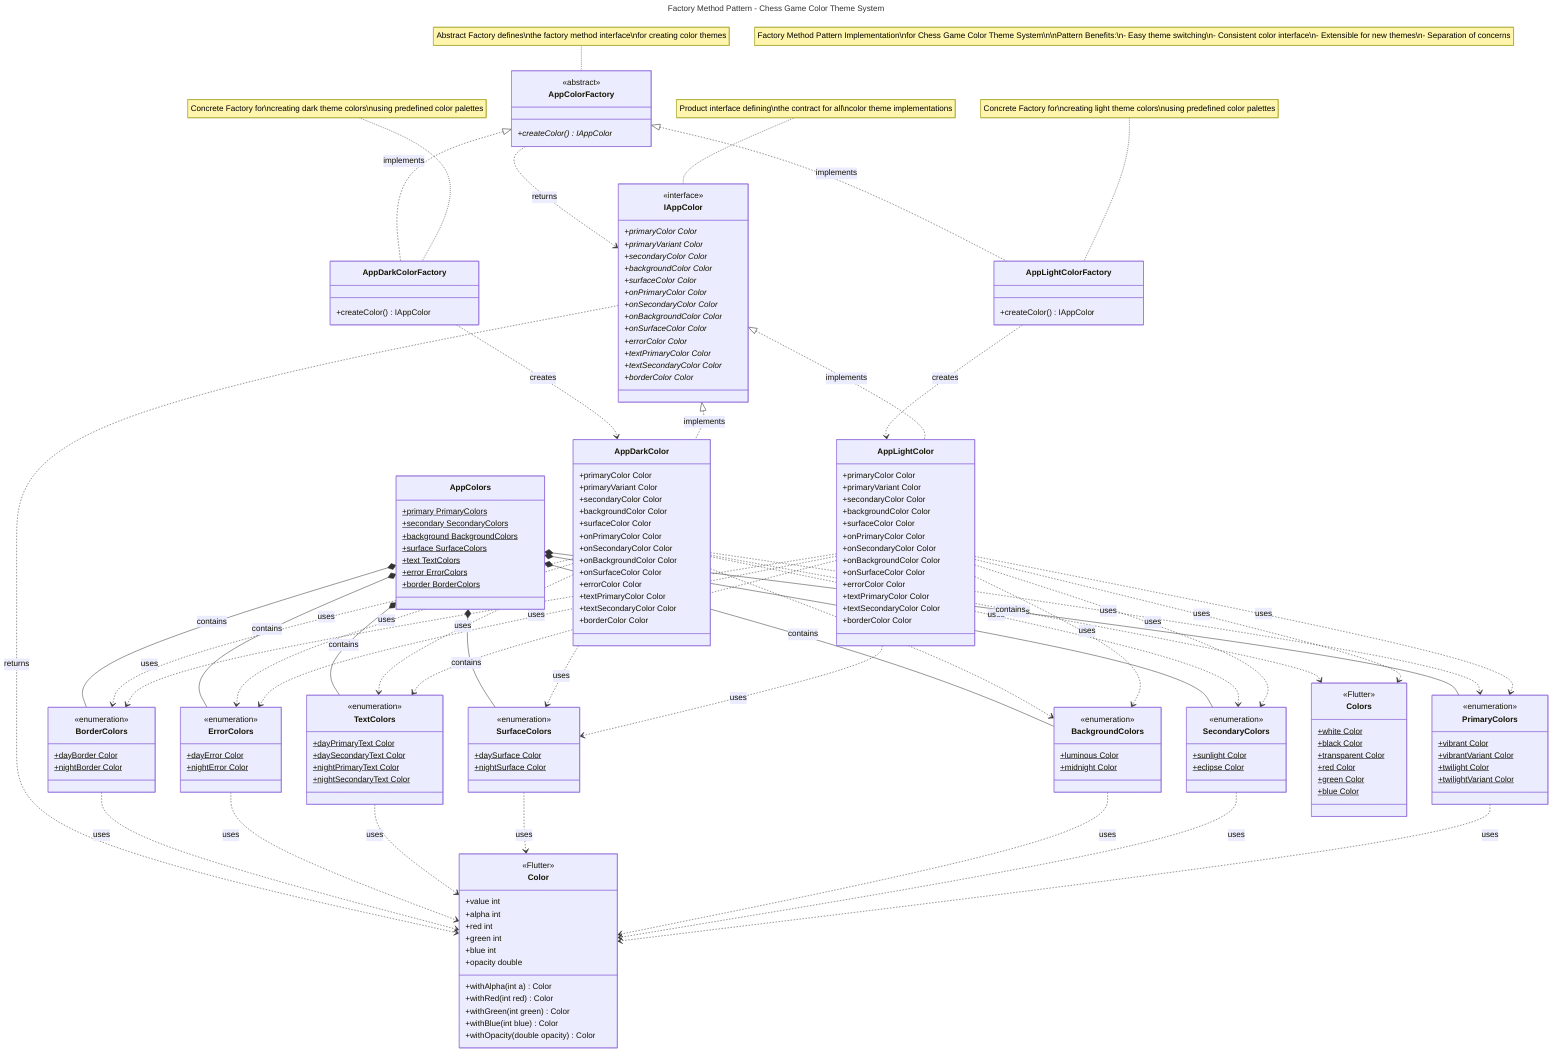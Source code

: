 ---
title: Factory Method Pattern - Chess Game Color Theme System
query: hãy tạo sơ đồ lớp cho các thành phần chính trong mẫu thiết kế factory method
  có trong thư mục trên, chỉ giữ lại các lớp liên quan đến mẫu
references:
  - "File: /lib/theme/color"
generationTime: 2025-06-22T13:42:11.453Z
---
classDiagram
    %% Factory Method Pattern Core Components
    class AppColorFactory {
        <<abstract>>
        +createColor() IAppColor*
    }
    
    class AppLightColorFactory {
        +createColor() IAppColor
    }
    
    class AppDarkColorFactory {
        +createColor() IAppColor
    }
    
    %% Product Interface and Implementations
    class IAppColor {
        <<interface>>
        +primaryColor Color*
        +primaryVariant Color*
        +secondaryColor Color*
        +backgroundColor Color*
        +surfaceColor Color*
        +onPrimaryColor Color*
        +onSecondaryColor Color*
        +onBackgroundColor Color*
        +onSurfaceColor Color*
        +errorColor Color*
        +textPrimaryColor Color*
        +textSecondaryColor Color*
        +borderColor Color*
    }
    
    class AppLightColor {
        +primaryColor Color
        +primaryVariant Color
        +secondaryColor Color
        +backgroundColor Color
        +surfaceColor Color
        +onPrimaryColor Color
        +onSecondaryColor Color
        +onBackgroundColor Color
        +onSurfaceColor Color
        +errorColor Color
        +textPrimaryColor Color
        +textSecondaryColor Color
        +borderColor Color
    }
    
    class AppDarkColor {
        +primaryColor Color
        +primaryVariant Color
        +secondaryColor Color
        +backgroundColor Color
        +surfaceColor Color
        +onPrimaryColor Color
        +onSecondaryColor Color
        +onBackgroundColor Color
        +onSurfaceColor Color
        +errorColor Color
        +textPrimaryColor Color
        +textSecondaryColor Color
        +borderColor Color
    }
    
    %% Color Palette Classes
    class PrimaryColors {
        <<enumeration>>
        +vibrant Color$
        +vibrantVariant Color$
        +twilight Color$
        +twilightVariant Color$
    }
    
    class SecondaryColors {
        <<enumeration>>
        +sunlight Color$
        +eclipse Color$
    }
    
    class BackgroundColors {
        <<enumeration>>
        +luminous Color$
        +midnight Color$
    }
    
    class SurfaceColors {
        <<enumeration>>
        +daySurface Color$
        +nightSurface Color$
    }
    
    class TextColors {
        <<enumeration>>
        +dayPrimaryText Color$
        +daySecondaryText Color$
        +nightPrimaryText Color$
        +nightSecondaryText Color$
    }
    
    class ErrorColors {
        <<enumeration>>
        +dayError Color$
        +nightError Color$
    }
    
    class BorderColors {
        <<enumeration>>
        +dayBorder Color$
        +nightBorder Color$
    }
    
    class AppColors {
        +primary PrimaryColors$
        +secondary SecondaryColors$
        +background BackgroundColors$
        +surface SurfaceColors$
        +text TextColors$
        +error ErrorColors$
        +border BorderColors$
    }
    
    %% Flutter Framework Dependencies
    class Color {
        <<Flutter>>
        +value int
        +alpha int
        +red int
        +green int
        +blue int
        +opacity double
        +withAlpha(int a) Color
        +withRed(int red) Color
        +withGreen(int green) Color
        +withBlue(int blue) Color
        +withOpacity(double opacity) Color
    }
    
    class Colors {
        <<Flutter>>
        +white Color$
        +black Color$
        +transparent Color$
        +red Color$
        +green Color$
        +blue Color$
    }
    
    %% Factory Method Pattern Relationships
    AppColorFactory <|.. AppLightColorFactory : implements
    AppColorFactory <|.. AppDarkColorFactory : implements
    
    %% Product Relationships
    IAppColor <|.. AppLightColor : implements
    IAppColor <|.. AppDarkColor : implements
    
    %% Factory Creates Product
    AppLightColorFactory ..> AppLightColor : creates
    AppDarkColorFactory ..> AppDarkColor : creates
    
    %% Color Dependencies
    AppLightColor ..> PrimaryColors : uses
    AppLightColor ..> SecondaryColors : uses
    AppLightColor ..> BackgroundColors : uses
    AppLightColor ..> SurfaceColors : uses
    AppLightColor ..> TextColors : uses
    AppLightColor ..> ErrorColors : uses
    AppLightColor ..> BorderColors : uses
    AppLightColor ..> Colors : uses
    
    AppDarkColor ..> PrimaryColors : uses
    AppDarkColor ..> SecondaryColors : uses
    AppDarkColor ..> BackgroundColors : uses
    AppDarkColor ..> SurfaceColors : uses
    AppDarkColor ..> TextColors : uses
    AppDarkColor ..> ErrorColors : uses
    AppDarkColor ..> BorderColors : uses
    AppDarkColor ..> Colors : uses
    
    %% Color Template Aggregation
    AppColors *-- PrimaryColors : contains
    AppColors *-- SecondaryColors : contains
    AppColors *-- BackgroundColors : contains
    AppColors *-- SurfaceColors : contains
    AppColors *-- TextColors : contains
    AppColors *-- ErrorColors : contains
    AppColors *-- BorderColors : contains
    
    %% All color classes depend on Flutter's Color
    PrimaryColors ..> Color : uses
    SecondaryColors ..> Color : uses
    BackgroundColors ..> Color : uses
    SurfaceColors ..> Color : uses
    TextColors ..> Color : uses
    ErrorColors ..> Color : uses
    BorderColors ..> Color : uses
    
    %% Return type relationships
    AppColorFactory ..> IAppColor : returns
    IAppColor ..> Color : returns
    
    %% Notes for pattern explanation
    note for AppColorFactory "Abstract Factory defines\nthe factory method interface\nfor creating color themes"
    
    note for IAppColor "Product interface defining\nthe contract for all\ncolor theme implementations"
    
    note for AppLightColorFactory "Concrete Factory for\ncreating light theme colors\nusing predefined color palettes"
    
    note for AppDarkColorFactory "Concrete Factory for\ncreating dark theme colors\nusing predefined color palettes"
    
    note "Factory Method Pattern Implementation\nfor Chess Game Color Theme System\n\nPattern Benefits:\n- Easy theme switching\n- Consistent color interface\n- Extensible for new themes\n- Separation of concerns"
    
    %% Styling for better visualization
    classDef factoryClass fill:#E3F2FD,stroke:#1976D2,stroke-width:3px,color:#000
    classDef productClass fill:#F3E5F5,stroke:#7B1FA2,stroke-width:3px,color:#000
    classDef colorClass fill:#E8F5E8,stroke:#388E3C,stroke-width:2px,color:#000
    classDef flutterClass fill:#FFF3E0,stroke:#F57C00,stroke-width:2px,color:#000
    classDef interfaceClass fill:#FCE4EC,stroke:#C2185B,stroke-width:3px,color:#000